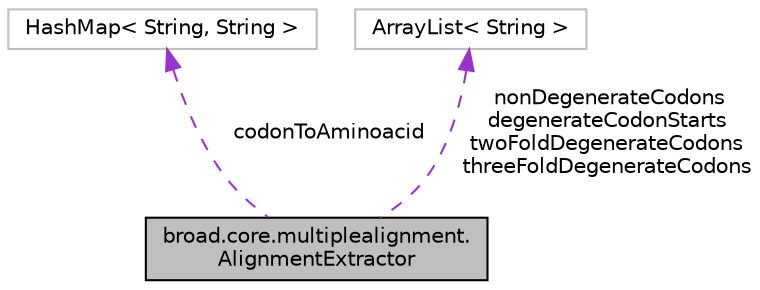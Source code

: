 digraph "broad.core.multiplealignment.AlignmentExtractor"
{
  edge [fontname="Helvetica",fontsize="10",labelfontname="Helvetica",labelfontsize="10"];
  node [fontname="Helvetica",fontsize="10",shape=record];
  Node1 [label="broad.core.multiplealignment.\lAlignmentExtractor",height=0.2,width=0.4,color="black", fillcolor="grey75", style="filled" fontcolor="black"];
  Node2 -> Node1 [dir="back",color="darkorchid3",fontsize="10",style="dashed",label=" codonToAminoacid" ,fontname="Helvetica"];
  Node2 [label="HashMap\< String, String \>",height=0.2,width=0.4,color="grey75", fillcolor="white", style="filled"];
  Node3 -> Node1 [dir="back",color="darkorchid3",fontsize="10",style="dashed",label=" nonDegenerateCodons\ndegenerateCodonStarts\ntwoFoldDegenerateCodons\nthreeFoldDegenerateCodons" ,fontname="Helvetica"];
  Node3 [label="ArrayList\< String \>",height=0.2,width=0.4,color="grey75", fillcolor="white", style="filled"];
}
